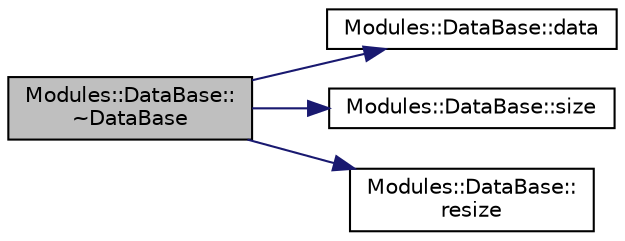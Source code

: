 digraph "Modules::DataBase::~DataBase"
{
 // INTERACTIVE_SVG=YES
  edge [fontname="Helvetica",fontsize="10",labelfontname="Helvetica",labelfontsize="10"];
  node [fontname="Helvetica",fontsize="10",shape=record];
  rankdir="LR";
  Node1 [label="Modules::DataBase::\l~DataBase",height=0.2,width=0.4,color="black", fillcolor="grey75", style="filled", fontcolor="black"];
  Node1 -> Node2 [color="midnightblue",fontsize="10",style="solid",fontname="Helvetica"];
  Node2 [label="Modules::DataBase::data",height=0.2,width=0.4,color="black", fillcolor="white", style="filled",URL="$class_modules_1_1_data_base.html#a9c0894c9d9d8b5af9852b74ddc19669e"];
  Node1 -> Node3 [color="midnightblue",fontsize="10",style="solid",fontname="Helvetica"];
  Node3 [label="Modules::DataBase::size",height=0.2,width=0.4,color="black", fillcolor="white", style="filled",URL="$class_modules_1_1_data_base.html#abb5c7224e0d9d5f78d55ccd65ae67109"];
  Node1 -> Node4 [color="midnightblue",fontsize="10",style="solid",fontname="Helvetica"];
  Node4 [label="Modules::DataBase::\lresize",height=0.2,width=0.4,color="black", fillcolor="white", style="filled",URL="$class_modules_1_1_data_base.html#a45dad0e29d7c41c35f95eb006276f99c"];
}

